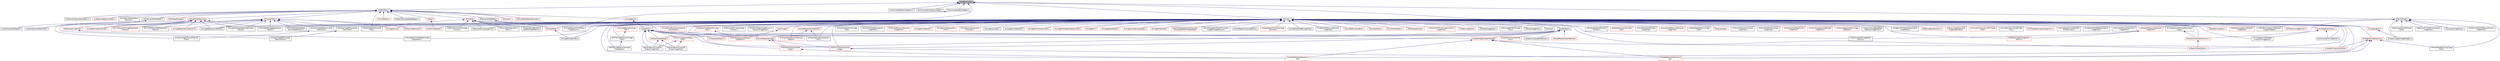 digraph "itkWeakPointer.h"
{
 // LATEX_PDF_SIZE
  edge [fontname="Helvetica",fontsize="10",labelfontname="Helvetica",labelfontsize="10"];
  node [fontname="Helvetica",fontsize="10",shape=record];
  Node1 [label="itkWeakPointer.h",height=0.2,width=0.4,color="black", fillcolor="grey75", style="filled", fontcolor="black",tooltip=" "];
  Node1 -> Node2 [dir="back",color="midnightblue",fontsize="10",style="solid",fontname="Helvetica"];
  Node2 [label="itkCommandIterationUpdate.h",height=0.2,width=0.4,color="black", fillcolor="white", style="filled",URL="$itkCommandIterationUpdate_8h.html",tooltip=" "];
  Node2 -> Node3 [dir="back",color="midnightblue",fontsize="10",style="solid",fontname="Helvetica"];
  Node3 [label="itkImageRegistrationMethod\lImageSource.h",height=0.2,width=0.4,color="black", fillcolor="white", style="filled",URL="$itkImageRegistrationMethodImageSource_8h.html",tooltip=" "];
  Node1 -> Node4 [dir="back",color="midnightblue",fontsize="10",style="solid",fontname="Helvetica"];
  Node4 [label="itkCommandIterationUpdatev4.h",height=0.2,width=0.4,color="black", fillcolor="white", style="filled",URL="$itkCommandIterationUpdatev4_8h.html",tooltip=" "];
  Node1 -> Node5 [dir="back",color="midnightblue",fontsize="10",style="solid",fontname="Helvetica"];
  Node5 [label="itkCommandVnlIterationUpdate.h",height=0.2,width=0.4,color="black", fillcolor="white", style="filled",URL="$itkCommandVnlIterationUpdate_8h.html",tooltip=" "];
  Node1 -> Node6 [dir="back",color="midnightblue",fontsize="10",style="solid",fontname="Helvetica"];
  Node6 [label="itkDataObject.h",height=0.2,width=0.4,color="black", fillcolor="white", style="filled",URL="$itkDataObject_8h.html",tooltip=" "];
  Node6 -> Node7 [dir="back",color="midnightblue",fontsize="10",style="solid",fontname="Helvetica"];
  Node7 [label="itkAutoPointerDataObject\lDecorator.h",height=0.2,width=0.4,color="black", fillcolor="white", style="filled",URL="$itkAutoPointerDataObjectDecorator_8h.html",tooltip=" "];
  Node6 -> Node8 [dir="back",color="midnightblue",fontsize="10",style="solid",fontname="Helvetica"];
  Node8 [label="itkCSVArray2DDataObject.h",height=0.2,width=0.4,color="black", fillcolor="white", style="filled",URL="$itkCSVArray2DDataObject_8h.html",tooltip=" "];
  Node8 -> Node9 [dir="back",color="midnightblue",fontsize="10",style="solid",fontname="Helvetica"];
  Node9 [label="itkCSVArray2DFileReader.h",height=0.2,width=0.4,color="black", fillcolor="white", style="filled",URL="$itkCSVArray2DFileReader_8h.html",tooltip=" "];
  Node6 -> Node10 [dir="back",color="midnightblue",fontsize="10",style="solid",fontname="Helvetica"];
  Node10 [label="itkDataObjectDecorator.h",height=0.2,width=0.4,color="red", fillcolor="white", style="filled",URL="$itkDataObjectDecorator_8h.html",tooltip=" "];
  Node10 -> Node11 [dir="back",color="midnightblue",fontsize="10",style="solid",fontname="Helvetica"];
  Node11 [label="itkImageRegistrationMethod.h",height=0.2,width=0.4,color="black", fillcolor="white", style="filled",URL="$itkImageRegistrationMethod_8h.html",tooltip=" "];
  Node10 -> Node12 [dir="back",color="midnightblue",fontsize="10",style="solid",fontname="Helvetica"];
  Node12 [label="itkImageRegistrationMethodv4.h",height=0.2,width=0.4,color="red", fillcolor="white", style="filled",URL="$itkImageRegistrationMethodv4_8h.html",tooltip=" "];
  Node10 -> Node17 [dir="back",color="midnightblue",fontsize="10",style="solid",fontname="Helvetica"];
  Node17 [label="itkImageToListSampleFilter.h",height=0.2,width=0.4,color="red", fillcolor="white", style="filled",URL="$itkImageToListSampleFilter_8h.html",tooltip=" "];
  Node10 -> Node19 [dir="back",color="midnightblue",fontsize="10",style="solid",fontname="Helvetica"];
  Node19 [label="itkImageToSpatialObjectRegistration\lMethod.h",height=0.2,width=0.4,color="black", fillcolor="white", style="filled",URL="$itkImageToSpatialObjectRegistrationMethod_8h.html",tooltip=" "];
  Node10 -> Node20 [dir="back",color="midnightblue",fontsize="10",style="solid",fontname="Helvetica"];
  Node20 [label="itkInteriorExteriorMeshFilter.h",height=0.2,width=0.4,color="black", fillcolor="white", style="filled",URL="$itkInteriorExteriorMeshFilter_8h.html",tooltip=" "];
  Node10 -> Node21 [dir="back",color="midnightblue",fontsize="10",style="solid",fontname="Helvetica"];
  Node21 [label="itkMultiResolutionImageRegistration\lMethod.h",height=0.2,width=0.4,color="red", fillcolor="white", style="filled",URL="$itkMultiResolutionImageRegistrationMethod_8h.html",tooltip=" "];
  Node10 -> Node23 [dir="back",color="midnightblue",fontsize="10",style="solid",fontname="Helvetica"];
  Node23 [label="itkPointSetToImageRegistration\lMethod.h",height=0.2,width=0.4,color="black", fillcolor="white", style="filled",URL="$itkPointSetToImageRegistrationMethod_8h.html",tooltip=" "];
  Node10 -> Node24 [dir="back",color="midnightblue",fontsize="10",style="solid",fontname="Helvetica"];
  Node24 [label="itkPointSetToPointSetRegistration\lMethod.h",height=0.2,width=0.4,color="black", fillcolor="white", style="filled",URL="$itkPointSetToPointSetRegistrationMethod_8h.html",tooltip=" "];
  Node10 -> Node25 [dir="back",color="midnightblue",fontsize="10",style="solid",fontname="Helvetica"];
  Node25 [label="itkResampleImageFilter.h",height=0.2,width=0.4,color="red", fillcolor="white", style="filled",URL="$itkResampleImageFilter_8h.html",tooltip=" "];
  Node25 -> Node34 [dir="back",color="midnightblue",fontsize="10",style="solid",fontname="Helvetica"];
  Node34 [label="itkMultiResolutionPDEDeformable\lRegistration.h",height=0.2,width=0.4,color="black", fillcolor="white", style="filled",URL="$itkMultiResolutionPDEDeformableRegistration_8h.html",tooltip=" "];
  Node10 -> Node35 [dir="back",color="midnightblue",fontsize="10",style="solid",fontname="Helvetica"];
  Node35 [label="itkScalarImageToRunLength\lFeaturesFilter.h",height=0.2,width=0.4,color="black", fillcolor="white", style="filled",URL="$itkScalarImageToRunLengthFeaturesFilter_8h.html",tooltip=" "];
  Node10 -> Node36 [dir="back",color="midnightblue",fontsize="10",style="solid",fontname="Helvetica"];
  Node36 [label="itkScalarImageToTextureFeatures\lFilter.h",height=0.2,width=0.4,color="black", fillcolor="white", style="filled",URL="$itkScalarImageToTextureFeaturesFilter_8h.html",tooltip=" "];
  Node6 -> Node42 [dir="back",color="midnightblue",fontsize="10",style="solid",fontname="Helvetica"];
  Node42 [label="itkGPUDataManager.h",height=0.2,width=0.4,color="red", fillcolor="white", style="filled",URL="$itkGPUDataManager_8h.html",tooltip=" "];
  Node6 -> Node70 [dir="back",color="midnightblue",fontsize="10",style="solid",fontname="Helvetica"];
  Node70 [label="itkImageBase.h",height=0.2,width=0.4,color="red", fillcolor="white", style="filled",URL="$itkImageBase_8h.html",tooltip=" "];
  Node70 -> Node201 [dir="back",color="midnightblue",fontsize="10",style="solid",fontname="Helvetica"];
  Node201 [label="itkLabelMap.h",height=0.2,width=0.4,color="black", fillcolor="white", style="filled",URL="$itkLabelMap_8h.html",tooltip=" "];
  Node201 -> Node202 [dir="back",color="midnightblue",fontsize="10",style="solid",fontname="Helvetica"];
  Node202 [label="itkAttributeLabelObject.h",height=0.2,width=0.4,color="red", fillcolor="white", style="filled",URL="$itkAttributeLabelObject_8h.html",tooltip=" "];
  Node202 -> Node205 [dir="back",color="midnightblue",fontsize="10",style="solid",fontname="Helvetica"];
  Node205 [label="itkBinaryReconstructionBy\lDilationImageFilter.h",height=0.2,width=0.4,color="black", fillcolor="white", style="filled",URL="$itkBinaryReconstructionByDilationImageFilter_8h.html",tooltip=" "];
  Node202 -> Node206 [dir="back",color="midnightblue",fontsize="10",style="solid",fontname="Helvetica"];
  Node206 [label="itkBinaryReconstructionBy\lErosionImageFilter.h",height=0.2,width=0.4,color="black", fillcolor="white", style="filled",URL="$itkBinaryReconstructionByErosionImageFilter_8h.html",tooltip=" "];
  Node201 -> Node217 [dir="back",color="midnightblue",fontsize="10",style="solid",fontname="Helvetica"];
  Node217 [label="itkBinaryImageToLabelMap\lFilter.h",height=0.2,width=0.4,color="red", fillcolor="white", style="filled",URL="$itkBinaryImageToLabelMapFilter_8h.html",tooltip=" "];
  Node217 -> Node205 [dir="back",color="midnightblue",fontsize="10",style="solid",fontname="Helvetica"];
  Node217 -> Node206 [dir="back",color="midnightblue",fontsize="10",style="solid",fontname="Helvetica"];
  Node201 -> Node205 [dir="back",color="midnightblue",fontsize="10",style="solid",fontname="Helvetica"];
  Node201 -> Node206 [dir="back",color="midnightblue",fontsize="10",style="solid",fontname="Helvetica"];
  Node201 -> Node224 [dir="back",color="midnightblue",fontsize="10",style="solid",fontname="Helvetica"];
  Node224 [label="itkLabelImageToLabelMapFilter.h",height=0.2,width=0.4,color="red", fillcolor="white", style="filled",URL="$itkLabelImageToLabelMapFilter_8h.html",tooltip=" "];
  Node224 -> Node233 [dir="back",color="midnightblue",fontsize="10",style="solid",fontname="Helvetica"];
  Node233 [label="itkUpdateMalcolmSparseLevel\lSet.h",height=0.2,width=0.4,color="red", fillcolor="white", style="filled",URL="$itkUpdateMalcolmSparseLevelSet_8h.html",tooltip=" "];
  Node224 -> Node235 [dir="back",color="midnightblue",fontsize="10",style="solid",fontname="Helvetica"];
  Node235 [label="itkUpdateShiSparseLevelSet.h",height=0.2,width=0.4,color="red", fillcolor="white", style="filled",URL="$itkUpdateShiSparseLevelSet_8h.html",tooltip=" "];
  Node224 -> Node236 [dir="back",color="midnightblue",fontsize="10",style="solid",fontname="Helvetica"];
  Node236 [label="itkUpdateWhitakerSparseLevel\lSet.h",height=0.2,width=0.4,color="red", fillcolor="white", style="filled",URL="$itkUpdateWhitakerSparseLevelSet_8h.html",tooltip=" "];
  Node201 -> Node237 [dir="back",color="midnightblue",fontsize="10",style="solid",fontname="Helvetica"];
  Node237 [label="itkLevelSetSparseImage.h",height=0.2,width=0.4,color="red", fillcolor="white", style="filled",URL="$itkLevelSetSparseImage_8h.html",tooltip=" "];
  Node237 -> Node238 [dir="back",color="midnightblue",fontsize="10",style="solid",fontname="Helvetica"];
  Node238 [label="itkMalcolmSparseLevelSet\lImage.h",height=0.2,width=0.4,color="red", fillcolor="white", style="filled",URL="$itkMalcolmSparseLevelSetImage_8h.html",tooltip=" "];
  Node238 -> Node233 [dir="back",color="midnightblue",fontsize="10",style="solid",fontname="Helvetica"];
  Node237 -> Node241 [dir="back",color="midnightblue",fontsize="10",style="solid",fontname="Helvetica"];
  Node241 [label="itkWhitakerSparseLevelSet\lImage.h",height=0.2,width=0.4,color="red", fillcolor="white", style="filled",URL="$itkWhitakerSparseLevelSetImage_8h.html",tooltip=" "];
  Node241 -> Node236 [dir="back",color="midnightblue",fontsize="10",style="solid",fontname="Helvetica"];
  Node201 -> Node238 [dir="back",color="midnightblue",fontsize="10",style="solid",fontname="Helvetica"];
  Node201 -> Node243 [dir="back",color="midnightblue",fontsize="10",style="solid",fontname="Helvetica"];
  Node243 [label="itkShapeLabelObject.h",height=0.2,width=0.4,color="red", fillcolor="white", style="filled",URL="$itkShapeLabelObject_8h.html",tooltip=" "];
  Node201 -> Node241 [dir="back",color="midnightblue",fontsize="10",style="solid",fontname="Helvetica"];
  Node6 -> Node913 [dir="back",color="midnightblue",fontsize="10",style="solid",fontname="Helvetica"];
  Node913 [label="itkLevelSetBase.h",height=0.2,width=0.4,color="red", fillcolor="white", style="filled",URL="$itkLevelSetBase_8h.html",tooltip=" "];
  Node6 -> Node915 [dir="back",color="midnightblue",fontsize="10",style="solid",fontname="Helvetica"];
  Node915 [label="itkMatrixResizeableDataObject.h",height=0.2,width=0.4,color="black", fillcolor="white", style="filled",URL="$itkMatrixResizeableDataObject_8h.html",tooltip=" "];
  Node6 -> Node916 [dir="back",color="midnightblue",fontsize="10",style="solid",fontname="Helvetica"];
  Node916 [label="itkPath.h",height=0.2,width=0.4,color="red", fillcolor="white", style="filled",URL="$itkPath_8h.html",tooltip=" "];
  Node916 -> Node884 [dir="back",color="midnightblue",fontsize="10",style="solid",fontname="Helvetica"];
  Node884 [label="itkPathConstIterator.h",height=0.2,width=0.4,color="red", fillcolor="white", style="filled",URL="$itkPathConstIterator_8h.html",tooltip=" "];
  Node6 -> Node925 [dir="back",color="midnightblue",fontsize="10",style="solid",fontname="Helvetica"];
  Node925 [label="itkPointSet.h",height=0.2,width=0.4,color="red", fillcolor="white", style="filled",URL="$itkPointSet_8h.html",tooltip=" "];
  Node925 -> Node75 [dir="back",color="midnightblue",fontsize="10",style="solid",fontname="Helvetica"];
  Node75 [label="itkBSplineControlPointImage\lFunction.h",height=0.2,width=0.4,color="black", fillcolor="white", style="filled",URL="$itkBSplineControlPointImageFunction_8h.html",tooltip=" "];
  Node925 -> Node263 [dir="back",color="midnightblue",fontsize="10",style="solid",fontname="Helvetica"];
  Node263 [label="itkBlockMatchingImageFilter.h",height=0.2,width=0.4,color="black", fillcolor="white", style="filled",URL="$itkBlockMatchingImageFilter_8h.html",tooltip=" "];
  Node925 -> Node381 [dir="back",color="midnightblue",fontsize="10",style="solid",fontname="Helvetica"];
  Node381 [label="itkEuclideanDistancePoint\lMetric.h",height=0.2,width=0.4,color="black", fillcolor="white", style="filled",URL="$itkEuclideanDistancePointMetric_8h.html",tooltip=" "];
  Node925 -> Node184 [dir="back",color="midnightblue",fontsize="10",style="solid",fontname="Helvetica"];
  Node184 [label="itkExpectationBasedPoint\lSetToPointSetMetricv4.h",height=0.2,width=0.4,color="black", fillcolor="white", style="filled",URL="$itkExpectationBasedPointSetToPointSetMetricv4_8h.html",tooltip=" "];
  Node925 -> Node327 [dir="back",color="midnightblue",fontsize="10",style="solid",fontname="Helvetica"];
  Node327 [label="itkMaskFeaturePointSelection\lFilter.h",height=0.2,width=0.4,color="black", fillcolor="white", style="filled",URL="$itkMaskFeaturePointSelectionFilter_8h.html",tooltip=" "];
  Node925 -> Node179 [dir="back",color="midnightblue",fontsize="10",style="solid",fontname="Helvetica"];
  Node179 [label="itkObjectToObjectMetric.h",height=0.2,width=0.4,color="red", fillcolor="white", style="filled",URL="$itkObjectToObjectMetric_8h.html",tooltip=" "];
  Node925 -> Node963 [dir="back",color="midnightblue",fontsize="10",style="solid",fontname="Helvetica"];
  Node963 [label="itkSpatialObjectToPointSet\lFilter.h",height=0.2,width=0.4,color="black", fillcolor="white", style="filled",URL="$itkSpatialObjectToPointSetFilter_8h.html",tooltip=" "];
  Node6 -> Node964 [dir="back",color="midnightblue",fontsize="10",style="solid",fontname="Helvetica"];
  Node964 [label="itkProcessObject.h",height=0.2,width=0.4,color="red", fillcolor="white", style="filled",URL="$itkProcessObject_8h.html",tooltip=" "];
  Node964 -> Node11 [dir="back",color="midnightblue",fontsize="10",style="solid",fontname="Helvetica"];
  Node964 -> Node12 [dir="back",color="midnightblue",fontsize="10",style="solid",fontname="Helvetica"];
  Node964 -> Node655 [dir="back",color="midnightblue",fontsize="10",style="solid",fontname="Helvetica"];
  Node655 [label="itkImageSource.h",height=0.2,width=0.4,color="red", fillcolor="white", style="filled",URL="$itkImageSource_8h.html",tooltip=" "];
  Node964 -> Node17 [dir="back",color="midnightblue",fontsize="10",style="solid",fontname="Helvetica"];
  Node964 -> Node19 [dir="back",color="midnightblue",fontsize="10",style="solid",fontname="Helvetica"];
  Node964 -> Node21 [dir="back",color="midnightblue",fontsize="10",style="solid",fontname="Helvetica"];
  Node964 -> Node23 [dir="back",color="midnightblue",fontsize="10",style="solid",fontname="Helvetica"];
  Node964 -> Node24 [dir="back",color="midnightblue",fontsize="10",style="solid",fontname="Helvetica"];
  Node964 -> Node158 [dir="back",color="midnightblue",fontsize="10",style="solid",fontname="Helvetica"];
  Node158 [label="itkPointSetToSpatialObject\lDemonsRegistration.h",height=0.2,width=0.4,color="black", fillcolor="white", style="filled",URL="$itkPointSetToSpatialObjectDemonsRegistration_8h.html",tooltip=" "];
  Node964 -> Node886 [dir="back",color="midnightblue",fontsize="10",style="solid",fontname="Helvetica"];
  Node886 [label="itkScalarImageToCooccurrence\lMatrixFilter.h",height=0.2,width=0.4,color="black", fillcolor="white", style="filled",URL="$itkScalarImageToCooccurrenceMatrixFilter_8h.html",tooltip=" "];
  Node886 -> Node36 [dir="back",color="midnightblue",fontsize="10",style="solid",fontname="Helvetica"];
  Node964 -> Node887 [dir="back",color="midnightblue",fontsize="10",style="solid",fontname="Helvetica"];
  Node887 [label="itkScalarImageToRunLength\lMatrixFilter.h",height=0.2,width=0.4,color="black", fillcolor="white", style="filled",URL="$itkScalarImageToRunLengthMatrixFilter_8h.html",tooltip=" "];
  Node887 -> Node35 [dir="back",color="midnightblue",fontsize="10",style="solid",fontname="Helvetica"];
  Node964 -> Node897 [dir="back",color="midnightblue",fontsize="10",style="solid",fontname="Helvetica"];
  Node897 [label="itkWatershedBoundary.h",height=0.2,width=0.4,color="red", fillcolor="white", style="filled",URL="$itkWatershedBoundary_8h.html",tooltip=" "];
  Node6 -> Node1111 [dir="back",color="midnightblue",fontsize="10",style="solid",fontname="Helvetica"];
  Node1111 [label="itkSample.h",height=0.2,width=0.4,color="red", fillcolor="white", style="filled",URL="$itkSample_8h.html",tooltip=" "];
  Node6 -> Node1129 [dir="back",color="midnightblue",fontsize="10",style="solid",fontname="Helvetica"];
  Node1129 [label="itkSimpleDataObjectDecorator.h",height=0.2,width=0.4,color="red", fillcolor="white", style="filled",URL="$itkSimpleDataObjectDecorator_8h.html",tooltip=" "];
  Node6 -> Node963 [dir="back",color="midnightblue",fontsize="10",style="solid",fontname="Helvetica"];
  Node6 -> Node1132 [dir="back",color="midnightblue",fontsize="10",style="solid",fontname="Helvetica"];
  Node1132 [label="itkTemporalDataObject.h",height=0.2,width=0.4,color="black", fillcolor="white", style="filled",URL="$itkTemporalDataObject_8h.html",tooltip=" "];
  Node1132 -> Node889 [dir="back",color="midnightblue",fontsize="10",style="solid",fontname="Helvetica"];
  Node889 [label="itkVideoStream.h",height=0.2,width=0.4,color="red", fillcolor="white", style="filled",URL="$itkVideoStream_8h.html",tooltip=" "];
  Node889 -> Node869 [dir="back",color="midnightblue",fontsize="10",style="solid",fontname="Helvetica"];
  Node869 [label="itkImageToVideoFilter.h",height=0.2,width=0.4,color="black", fillcolor="white", style="filled",URL="$itkImageToVideoFilter_8h.html",tooltip=" "];
  Node6 -> Node1133 [dir="back",color="midnightblue",fontsize="10",style="solid",fontname="Helvetica"];
  Node1133 [label="itkUnaryCorrespondenceMatrix.h",height=0.2,width=0.4,color="black", fillcolor="white", style="filled",URL="$itkUnaryCorrespondenceMatrix_8h.html",tooltip=" "];
  Node6 -> Node1011 [dir="back",color="midnightblue",fontsize="10",style="solid",fontname="Helvetica"];
  Node1011 [label="itkWatershedSegmentTable.h",height=0.2,width=0.4,color="red", fillcolor="white", style="filled",URL="$itkWatershedSegmentTable_8h.html",tooltip=" "];
  Node1 -> Node256 [dir="back",color="midnightblue",fontsize="10",style="solid",fontname="Helvetica"];
  Node256 [label="itkImage.h",height=0.2,width=0.4,color="black", fillcolor="white", style="filled",URL="$itkImage_8h.html",tooltip=" "];
  Node256 -> Node257 [dir="back",color="midnightblue",fontsize="10",style="solid",fontname="Helvetica"];
  Node257 [label="itkAdaptiveHistogramEqualization\lImageFilter.h",height=0.2,width=0.4,color="black", fillcolor="white", style="filled",URL="$itkAdaptiveHistogramEqualizationImageFilter_8h.html",tooltip=" "];
  Node256 -> Node258 [dir="back",color="midnightblue",fontsize="10",style="solid",fontname="Helvetica"];
  Node258 [label="itkBSplineBaseTransform.h",height=0.2,width=0.4,color="red", fillcolor="white", style="filled",URL="$itkBSplineBaseTransform_8h.html",tooltip=" "];
  Node256 -> Node75 [dir="back",color="midnightblue",fontsize="10",style="solid",fontname="Helvetica"];
  Node256 -> Node262 [dir="back",color="midnightblue",fontsize="10",style="solid",fontname="Helvetica"];
  Node262 [label="itkBinaryImageToLevelSet\lImageAdaptorBase.h",height=0.2,width=0.4,color="red", fillcolor="white", style="filled",URL="$itkBinaryImageToLevelSetImageAdaptorBase_8h.html",tooltip=" "];
  Node256 -> Node263 [dir="back",color="midnightblue",fontsize="10",style="solid",fontname="Helvetica"];
  Node256 -> Node264 [dir="back",color="midnightblue",fontsize="10",style="solid",fontname="Helvetica"];
  Node264 [label="itkComplexToComplex1DFFTImage\lFilter.h",height=0.2,width=0.4,color="red", fillcolor="white", style="filled",URL="$itkComplexToComplex1DFFTImageFilter_8h.html",tooltip=" "];
  Node256 -> Node267 [dir="back",color="midnightblue",fontsize="10",style="solid",fontname="Helvetica"];
  Node267 [label="itkConfidenceConnectedImage\lFilter.h",height=0.2,width=0.4,color="black", fillcolor="white", style="filled",URL="$itkConfidenceConnectedImageFilter_8h.html",tooltip=" "];
  Node256 -> Node268 [dir="back",color="midnightblue",fontsize="10",style="solid",fontname="Helvetica"];
  Node268 [label="itkConnectedComponentAlgorithm.h",height=0.2,width=0.4,color="red", fillcolor="white", style="filled",URL="$itkConnectedComponentAlgorithm_8h.html",tooltip=" "];
  Node256 -> Node272 [dir="back",color="midnightblue",fontsize="10",style="solid",fontname="Helvetica"];
  Node272 [label="itkConstNeighborhoodIterator.h",height=0.2,width=0.4,color="red", fillcolor="white", style="filled",URL="$itkConstNeighborhoodIterator_8h.html",tooltip=" "];
  Node272 -> Node318 [dir="back",color="midnightblue",fontsize="10",style="solid",fontname="Helvetica"];
  Node318 [label="itkImageToNeighborhoodSample\lAdaptor.h",height=0.2,width=0.4,color="red", fillcolor="white", style="filled",URL="$itkImageToNeighborhoodSampleAdaptor_8h.html",tooltip=" "];
  Node272 -> Node327 [dir="back",color="midnightblue",fontsize="10",style="solid",fontname="Helvetica"];
  Node256 -> Node375 [dir="back",color="midnightblue",fontsize="10",style="solid",fontname="Helvetica"];
  Node375 [label="itkConstNeighborhoodIterator\lWithOnlyIndex.h",height=0.2,width=0.4,color="black", fillcolor="white", style="filled",URL="$itkConstNeighborhoodIteratorWithOnlyIndex_8h.html",tooltip=" "];
  Node256 -> Node376 [dir="back",color="midnightblue",fontsize="10",style="solid",fontname="Helvetica"];
  Node376 [label="itkContourDirectedMeanDistance\lImageFilter.h",height=0.2,width=0.4,color="black", fillcolor="white", style="filled",URL="$itkContourDirectedMeanDistanceImageFilter_8h.html",tooltip=" "];
  Node256 -> Node80 [dir="back",color="midnightblue",fontsize="10",style="solid",fontname="Helvetica"];
  Node80 [label="itkDefaultImageToImageMetric\lTraitsv4.h",height=0.2,width=0.4,color="red", fillcolor="white", style="filled",URL="$itkDefaultImageToImageMetricTraitsv4_8h.html",tooltip=" "];
  Node256 -> Node377 [dir="back",color="midnightblue",fontsize="10",style="solid",fontname="Helvetica"];
  Node377 [label="itkDiscreteGaussianDerivative\lImageFilter.h",height=0.2,width=0.4,color="black", fillcolor="white", style="filled",URL="$itkDiscreteGaussianDerivativeImageFilter_8h.html",tooltip=" "];
  Node256 -> Node378 [dir="back",color="midnightblue",fontsize="10",style="solid",fontname="Helvetica"];
  Node378 [label="itkDiscreteGaussianImage\lFilter.h",height=0.2,width=0.4,color="red", fillcolor="white", style="filled",URL="$itkDiscreteGaussianImageFilter_8h.html",tooltip=" "];
  Node378 -> Node379 [dir="back",color="midnightblue",fontsize="10",style="solid",fontname="Helvetica"];
  Node379 [label="itkFFTDiscreteGaussianImage\lFilter.h",height=0.2,width=0.4,color="black", fillcolor="white", style="filled",URL="$itkFFTDiscreteGaussianImageFilter_8h.html",tooltip=" "];
  Node379 -> Node380 [dir="back",color="midnightblue",fontsize="10",style="solid",fontname="Helvetica"];
  Node380 [label="itkFFTDiscreteGaussianImage\lFilterFactory.h",height=0.2,width=0.4,color="black", fillcolor="white", style="filled",URL="$itkFFTDiscreteGaussianImageFilterFactory_8h.html",tooltip=" "];
  Node256 -> Node173 [dir="back",color="midnightblue",fontsize="10",style="solid",fontname="Helvetica"];
  Node173 [label="itkDisplacementFieldTransform.h",height=0.2,width=0.4,color="red", fillcolor="white", style="filled",URL="$itkDisplacementFieldTransform_8h.html",tooltip=" "];
  Node173 -> Node179 [dir="back",color="midnightblue",fontsize="10",style="solid",fontname="Helvetica"];
  Node256 -> Node381 [dir="back",color="midnightblue",fontsize="10",style="solid",fontname="Helvetica"];
  Node256 -> Node184 [dir="back",color="midnightblue",fontsize="10",style="solid",fontname="Helvetica"];
  Node256 -> Node379 [dir="back",color="midnightblue",fontsize="10",style="solid",fontname="Helvetica"];
  Node256 -> Node380 [dir="back",color="midnightblue",fontsize="10",style="solid",fontname="Helvetica"];
  Node256 -> Node382 [dir="back",color="midnightblue",fontsize="10",style="solid",fontname="Helvetica"];
  Node382 [label="itkFFTImageFilterFactory.h",height=0.2,width=0.4,color="red", fillcolor="white", style="filled",URL="$itkFFTImageFilterFactory_8h.html",tooltip=" "];
  Node382 -> Node393 [dir="back",color="midnightblue",fontsize="10",style="solid",fontname="Helvetica"];
  Node393 [label="itkVnlHalfHermitianToReal\lInverseFFTImageFilter.h",height=0.2,width=0.4,color="black", fillcolor="white", style="filled",URL="$itkVnlHalfHermitianToRealInverseFFTImageFilter_8h.html",tooltip=" "];
  Node382 -> Node395 [dir="back",color="midnightblue",fontsize="10",style="solid",fontname="Helvetica"];
  Node395 [label="itkVnlInverseFFTImageFilter.h",height=0.2,width=0.4,color="black", fillcolor="white", style="filled",URL="$itkVnlInverseFFTImageFilter_8h.html",tooltip=" "];
  Node256 -> Node397 [dir="back",color="midnightblue",fontsize="10",style="solid",fontname="Helvetica"];
  Node397 [label="itkFastMarchingTraits.h",height=0.2,width=0.4,color="red", fillcolor="white", style="filled",URL="$itkFastMarchingTraits_8h.html",tooltip=" "];
  Node256 -> Node405 [dir="back",color="midnightblue",fontsize="10",style="solid",fontname="Helvetica"];
  Node405 [label="itkFastMarchingUpwindGradient\lImageFilter.h",height=0.2,width=0.4,color="red", fillcolor="white", style="filled",URL="$itkFastMarchingUpwindGradientImageFilter_8h.html",tooltip=" "];
  Node256 -> Node353 [dir="back",color="midnightblue",fontsize="10",style="solid",fontname="Helvetica"];
  Node353 [label="itkFastMarchingUpwindGradient\lImageFilterBase.h",height=0.2,width=0.4,color="black", fillcolor="white", style="filled",URL="$itkFastMarchingUpwindGradientImageFilterBase_8h.html",tooltip=" "];
  Node256 -> Node407 [dir="back",color="midnightblue",fontsize="10",style="solid",fontname="Helvetica"];
  Node407 [label="itkFlatStructuringElement.h",height=0.2,width=0.4,color="red", fillcolor="white", style="filled",URL="$itkFlatStructuringElement_8h.html",tooltip=" "];
  Node256 -> Node410 [dir="back",color="midnightblue",fontsize="10",style="solid",fontname="Helvetica"];
  Node410 [label="itkFloodFilledFunctionConditional\lConstIterator.h",height=0.2,width=0.4,color="red", fillcolor="white", style="filled",URL="$itkFloodFilledFunctionConditionalConstIterator_8h.html",tooltip=" "];
  Node256 -> Node57 [dir="back",color="midnightblue",fontsize="10",style="solid",fontname="Helvetica"];
  Node57 [label="itkGPUImage.h",height=0.2,width=0.4,color="red", fillcolor="white", style="filled",URL="$itkGPUImage_8h.html",tooltip=" "];
  Node57 -> Node68 [dir="back",color="midnightblue",fontsize="10",style="solid",fontname="Helvetica"];
  Node68 [label="itkGPUNeighborhoodOperator\lImageFilter.h",height=0.2,width=0.4,color="red", fillcolor="white", style="filled",URL="$itkGPUNeighborhoodOperatorImageFilter_8h.html",tooltip=" "];
  Node256 -> Node68 [dir="back",color="midnightblue",fontsize="10",style="solid",fontname="Helvetica"];
  Node256 -> Node111 [dir="back",color="midnightblue",fontsize="10",style="solid",fontname="Helvetica"];
  Node111 [label="itkGaussianDerivativeImage\lFunction.h",height=0.2,width=0.4,color="black", fillcolor="white", style="filled",URL="$itkGaussianDerivativeImageFunction_8h.html",tooltip=" "];
  Node256 -> Node415 [dir="back",color="midnightblue",fontsize="10",style="solid",fontname="Helvetica"];
  Node415 [label="itkGradientMagnitudeRecursive\lGaussianImageFilter.h",height=0.2,width=0.4,color="black", fillcolor="white", style="filled",URL="$itkGradientMagnitudeRecursiveGaussianImageFilter_8h.html",tooltip=" "];
  Node256 -> Node416 [dir="back",color="midnightblue",fontsize="10",style="solid",fontname="Helvetica"];
  Node416 [label="itkGradientRecursiveGaussian\lImageFilter.h",height=0.2,width=0.4,color="red", fillcolor="white", style="filled",URL="$itkGradientRecursiveGaussianImageFilter_8h.html",tooltip=" "];
  Node416 -> Node80 [dir="back",color="midnightblue",fontsize="10",style="solid",fontname="Helvetica"];
  Node416 -> Node106 [dir="back",color="midnightblue",fontsize="10",style="solid",fontname="Helvetica"];
  Node106 [label="itkVectorImageToImageMetric\lTraitsv4.h",height=0.2,width=0.4,color="black", fillcolor="white", style="filled",URL="$itkVectorImageToImageMetricTraitsv4_8h.html",tooltip=" "];
  Node256 -> Node418 [dir="back",color="midnightblue",fontsize="10",style="solid",fontname="Helvetica"];
  Node418 [label="itkGradientVectorFlowImage\lFilter.h",height=0.2,width=0.4,color="black", fillcolor="white", style="filled",URL="$itkGradientVectorFlowImageFilter_8h.html",tooltip=" "];
  Node256 -> Node419 [dir="back",color="midnightblue",fontsize="10",style="solid",fontname="Helvetica"];
  Node419 [label="itkHardConnectedComponent\lImageFilter.h",height=0.2,width=0.4,color="black", fillcolor="white", style="filled",URL="$itkHardConnectedComponentImageFilter_8h.html",tooltip=" "];
  Node256 -> Node420 [dir="back",color="midnightblue",fontsize="10",style="solid",fontname="Helvetica"];
  Node420 [label="itkHessianRecursiveGaussian\lImageFilter.h",height=0.2,width=0.4,color="red", fillcolor="white", style="filled",URL="$itkHessianRecursiveGaussianImageFilter_8h.html",tooltip=" "];
  Node256 -> Node422 [dir="back",color="midnightblue",fontsize="10",style="solid",fontname="Helvetica"];
  Node422 [label="itkImageAdaptor.h",height=0.2,width=0.4,color="red", fillcolor="white", style="filled",URL="$itkImageAdaptor_8h.html",tooltip=" "];
  Node422 -> Node447 [dir="back",color="midnightblue",fontsize="10",style="solid",fontname="Helvetica"];
  Node447 [label="itkVectorImageToImageAdaptor.h",height=0.2,width=0.4,color="black", fillcolor="white", style="filled",URL="$itkVectorImageToImageAdaptor_8h.html",tooltip=" "];
  Node256 -> Node449 [dir="back",color="midnightblue",fontsize="10",style="solid",fontname="Helvetica"];
  Node449 [label="itkImageConstIterator.h",height=0.2,width=0.4,color="red", fillcolor="white", style="filled",URL="$itkImageConstIterator_8h.html",tooltip=" "];
  Node256 -> Node490 [dir="back",color="midnightblue",fontsize="10",style="solid",fontname="Helvetica"];
  Node490 [label="itkImageConstIteratorWith\lIndex.h",height=0.2,width=0.4,color="red", fillcolor="white", style="filled",URL="$itkImageConstIteratorWithIndex_8h.html",tooltip=" "];
  Node256 -> Node626 [dir="back",color="midnightblue",fontsize="10",style="solid",fontname="Helvetica"];
  Node626 [label="itkImageConstIteratorWith\lOnlyIndex.h",height=0.2,width=0.4,color="red", fillcolor="white", style="filled",URL="$itkImageConstIteratorWithOnlyIndex_8h.html",tooltip=" "];
  Node256 -> Node629 [dir="back",color="midnightblue",fontsize="10",style="solid",fontname="Helvetica"];
  Node629 [label="itkImageDuplicator.h",height=0.2,width=0.4,color="black", fillcolor="white", style="filled",URL="$itkImageDuplicator_8h.html",tooltip=" "];
  Node256 -> Node630 [dir="back",color="midnightblue",fontsize="10",style="solid",fontname="Helvetica"];
  Node630 [label="itkImageKernelOperator.h",height=0.2,width=0.4,color="black", fillcolor="white", style="filled",URL="$itkImageKernelOperator_8h.html",tooltip=" "];
  Node256 -> Node631 [dir="back",color="midnightblue",fontsize="10",style="solid",fontname="Helvetica"];
  Node631 [label="itkImageMomentsCalculator.h",height=0.2,width=0.4,color="red", fillcolor="white", style="filled",URL="$itkImageMomentsCalculator_8h.html",tooltip=" "];
  Node256 -> Node469 [dir="back",color="midnightblue",fontsize="10",style="solid",fontname="Helvetica"];
  Node469 [label="itkImagePCAShapeModelEstimator.h",height=0.2,width=0.4,color="red", fillcolor="white", style="filled",URL="$itkImagePCAShapeModelEstimator_8h.html",tooltip=" "];
  Node256 -> Node11 [dir="back",color="midnightblue",fontsize="10",style="solid",fontname="Helvetica"];
  Node256 -> Node3 [dir="back",color="midnightblue",fontsize="10",style="solid",fontname="Helvetica"];
  Node256 -> Node634 [dir="back",color="midnightblue",fontsize="10",style="solid",fontname="Helvetica"];
  Node634 [label="itkImageSink.h",height=0.2,width=0.4,color="red", fillcolor="white", style="filled",URL="$itkImageSink_8h.html",tooltip=" "];
  Node256 -> Node655 [dir="back",color="midnightblue",fontsize="10",style="solid",fontname="Helvetica"];
  Node256 -> Node149 [dir="back",color="midnightblue",fontsize="10",style="solid",fontname="Helvetica"];
  Node149 [label="itkImageSpatialObject.h",height=0.2,width=0.4,color="red", fillcolor="white", style="filled",URL="$itkImageSpatialObject_8h.html",tooltip=" "];
  Node256 -> Node474 [dir="back",color="midnightblue",fontsize="10",style="solid",fontname="Helvetica"];
  Node474 [label="itkImageToListSampleAdaptor.h",height=0.2,width=0.4,color="red", fillcolor="white", style="filled",URL="$itkImageToListSampleAdaptor_8h.html",tooltip=" "];
  Node256 -> Node318 [dir="back",color="midnightblue",fontsize="10",style="solid",fontname="Helvetica"];
  Node256 -> Node868 [dir="back",color="midnightblue",fontsize="10",style="solid",fontname="Helvetica"];
  Node868 [label="itkImageToPathFilter.h",height=0.2,width=0.4,color="red", fillcolor="white", style="filled",URL="$itkImageToPathFilter_8h.html",tooltip=" "];
  Node256 -> Node19 [dir="back",color="midnightblue",fontsize="10",style="solid",fontname="Helvetica"];
  Node256 -> Node869 [dir="back",color="midnightblue",fontsize="10",style="solid",fontname="Helvetica"];
  Node256 -> Node870 [dir="back",color="midnightblue",fontsize="10",style="solid",fontname="Helvetica"];
  Node870 [label="itkImageVectorOptimizerParameters\lHelper.h",height=0.2,width=0.4,color="black", fillcolor="white", style="filled",URL="$itkImageVectorOptimizerParametersHelper_8h.html",tooltip=" "];
  Node870 -> Node173 [dir="back",color="midnightblue",fontsize="10",style="solid",fontname="Helvetica"];
  Node256 -> Node871 [dir="back",color="midnightblue",fontsize="10",style="solid",fontname="Helvetica"];
  Node871 [label="itkJointHistogramMutualInformation\lComputeJointPDFThreaderBase.h",height=0.2,width=0.4,color="red", fillcolor="white", style="filled",URL="$itkJointHistogramMutualInformationComputeJointPDFThreaderBase_8h.html",tooltip=" "];
  Node256 -> Node31 [dir="back",color="midnightblue",fontsize="10",style="solid",fontname="Helvetica"];
  Node31 [label="itkJointHistogramMutualInformation\lImageToImageMetricv4.h",height=0.2,width=0.4,color="black", fillcolor="white", style="filled",URL="$itkJointHistogramMutualInformationImageToImageMetricv4_8h.html",tooltip=" "];
  Node256 -> Node479 [dir="back",color="midnightblue",fontsize="10",style="solid",fontname="Helvetica"];
  Node479 [label="itkKLMRegionGrowImageFilter.h",height=0.2,width=0.4,color="black", fillcolor="white", style="filled",URL="$itkKLMRegionGrowImageFilter_8h.html",tooltip=" "];
  Node256 -> Node873 [dir="back",color="midnightblue",fontsize="10",style="solid",fontname="Helvetica"];
  Node873 [label="itkKappaSigmaThresholdImage\lCalculator.h",height=0.2,width=0.4,color="red", fillcolor="white", style="filled",URL="$itkKappaSigmaThresholdImageCalculator_8h.html",tooltip=" "];
  Node256 -> Node794 [dir="back",color="midnightblue",fontsize="10",style="solid",fontname="Helvetica"];
  Node794 [label="itkLabelMapToRGBImageFilter.h",height=0.2,width=0.4,color="black", fillcolor="white", style="filled",URL="$itkLabelMapToRGBImageFilter_8h.html",tooltip=" "];
  Node256 -> Node760 [dir="back",color="midnightblue",fontsize="10",style="solid",fontname="Helvetica"];
  Node760 [label="itkLaplacianRecursiveGaussian\lImageFilter.h",height=0.2,width=0.4,color="black", fillcolor="white", style="filled",URL="$itkLaplacianRecursiveGaussianImageFilter_8h.html",tooltip=" "];
  Node256 -> Node254 [dir="back",color="midnightblue",fontsize="10",style="solid",fontname="Helvetica"];
  Node254 [label="itkLevelSetEvolutionBase.h",height=0.2,width=0.4,color="red", fillcolor="white", style="filled",URL="$itkLevelSetEvolutionBase_8h.html",tooltip=" "];
  Node256 -> Node874 [dir="back",color="midnightblue",fontsize="10",style="solid",fontname="Helvetica"];
  Node874 [label="itkLevelSetNode.h",height=0.2,width=0.4,color="red", fillcolor="white", style="filled",URL="$itkLevelSetNode_8h.html",tooltip=" "];
  Node256 -> Node880 [dir="back",color="midnightblue",fontsize="10",style="solid",fontname="Helvetica"];
  Node880 [label="itkLineConstIterator.h",height=0.2,width=0.4,color="red", fillcolor="white", style="filled",URL="$itkLineConstIterator_8h.html",tooltip=" "];
  Node256 -> Node882 [dir="back",color="midnightblue",fontsize="10",style="solid",fontname="Helvetica"];
  Node882 [label="itkMRASlabIdentifier.h",height=0.2,width=0.4,color="red", fillcolor="white", style="filled",URL="$itkMRASlabIdentifier_8h.html",tooltip=" "];
  Node256 -> Node238 [dir="back",color="midnightblue",fontsize="10",style="solid",fontname="Helvetica"];
  Node256 -> Node327 [dir="back",color="midnightblue",fontsize="10",style="solid",fontname="Helvetica"];
  Node256 -> Node798 [dir="back",color="midnightblue",fontsize="10",style="solid",fontname="Helvetica"];
  Node798 [label="itkMaskedFFTNormalizedCorrelation\lImageFilter.h",height=0.2,width=0.4,color="red", fillcolor="white", style="filled",URL="$itkMaskedFFTNormalizedCorrelationImageFilter_8h.html",tooltip=" "];
  Node256 -> Node557 [dir="back",color="midnightblue",fontsize="10",style="solid",fontname="Helvetica"];
  Node557 [label="itkMeanImageFilter.h",height=0.2,width=0.4,color="red", fillcolor="white", style="filled",URL="$itkMeanImageFilter_8h.html",tooltip=" "];
  Node256 -> Node558 [dir="back",color="midnightblue",fontsize="10",style="solid",fontname="Helvetica"];
  Node558 [label="itkMedianImageFilter.h",height=0.2,width=0.4,color="black", fillcolor="white", style="filled",URL="$itkMedianImageFilter_8h.html",tooltip=" "];
  Node256 -> Node483 [dir="back",color="midnightblue",fontsize="10",style="solid",fontname="Helvetica"];
  Node483 [label="itkMultiLabelSTAPLEImage\lFilter.h",height=0.2,width=0.4,color="black", fillcolor="white", style="filled",URL="$itkMultiLabelSTAPLEImageFilter_8h.html",tooltip=" "];
  Node256 -> Node34 [dir="back",color="midnightblue",fontsize="10",style="solid",fontname="Helvetica"];
  Node256 -> Node366 [dir="back",color="midnightblue",fontsize="10",style="solid",fontname="Helvetica"];
  Node366 [label="itkNeighborhoodAlgorithm.h",height=0.2,width=0.4,color="red", fillcolor="white", style="filled",URL="$itkNeighborhoodAlgorithm_8h.html",tooltip=" "];
  Node366 -> Node320 [dir="back",color="midnightblue",fontsize="10",style="solid",fontname="Helvetica"];
  Node320 [label="itkPatchBasedDenoisingImage\lFilter.h",height=0.2,width=0.4,color="black", fillcolor="white", style="filled",URL="$itkPatchBasedDenoisingImageFilter_8h.html",tooltip=" "];
  Node366 -> Node233 [dir="back",color="midnightblue",fontsize="10",style="solid",fontname="Helvetica"];
  Node366 -> Node235 [dir="back",color="midnightblue",fontsize="10",style="solid",fontname="Helvetica"];
  Node366 -> Node236 [dir="back",color="midnightblue",fontsize="10",style="solid",fontname="Helvetica"];
  Node256 -> Node806 [dir="back",color="midnightblue",fontsize="10",style="solid",fontname="Helvetica"];
  Node806 [label="itkNeighborhoodOperatorImage\lFilter.h",height=0.2,width=0.4,color="red", fillcolor="white", style="filled",URL="$itkNeighborhoodOperatorImageFilter_8h.html",tooltip=" "];
  Node806 -> Node68 [dir="back",color="midnightblue",fontsize="10",style="solid",fontname="Helvetica"];
  Node256 -> Node559 [dir="back",color="midnightblue",fontsize="10",style="solid",fontname="Helvetica"];
  Node559 [label="itkNoiseImageFilter.h",height=0.2,width=0.4,color="black", fillcolor="white", style="filled",URL="$itkNoiseImageFilter_8h.html",tooltip=" "];
  Node256 -> Node179 [dir="back",color="midnightblue",fontsize="10",style="solid",fontname="Helvetica"];
  Node256 -> Node883 [dir="back",color="midnightblue",fontsize="10",style="solid",fontname="Helvetica"];
  Node883 [label="itkOctree.h",height=0.2,width=0.4,color="black", fillcolor="white", style="filled",URL="$itkOctree_8h.html",tooltip=" "];
  Node256 -> Node110 [dir="back",color="midnightblue",fontsize="10",style="solid",fontname="Helvetica"];
  Node110 [label="itkPCAShapeSignedDistance\lFunction.h",height=0.2,width=0.4,color="black", fillcolor="white", style="filled",URL="$itkPCAShapeSignedDistanceFunction_8h.html",tooltip=" "];
  Node256 -> Node884 [dir="back",color="midnightblue",fontsize="10",style="solid",fontname="Helvetica"];
  Node256 -> Node23 [dir="back",color="midnightblue",fontsize="10",style="solid",fontname="Helvetica"];
  Node256 -> Node158 [dir="back",color="midnightblue",fontsize="10",style="solid",fontname="Helvetica"];
  Node256 -> Node761 [dir="back",color="midnightblue",fontsize="10",style="solid",fontname="Helvetica"];
  Node761 [label="itkRelabelComponentImage\lFilter.h",height=0.2,width=0.4,color="red", fillcolor="white", style="filled",URL="$itkRelabelComponentImageFilter_8h.html",tooltip=" "];
  Node256 -> Node886 [dir="back",color="midnightblue",fontsize="10",style="solid",fontname="Helvetica"];
  Node256 -> Node887 [dir="back",color="midnightblue",fontsize="10",style="solid",fontname="Helvetica"];
  Node256 -> Node560 [dir="back",color="midnightblue",fontsize="10",style="solid",fontname="Helvetica"];
  Node560 [label="itkSimpleContourExtractor\lImageFilter.h",height=0.2,width=0.4,color="black", fillcolor="white", style="filled",URL="$itkSimpleContourExtractorImageFilter_8h.html",tooltip=" "];
  Node256 -> Node561 [dir="back",color="midnightblue",fontsize="10",style="solid",fontname="Helvetica"];
  Node561 [label="itkSmoothingRecursiveGaussian\lImageFilter.h",height=0.2,width=0.4,color="red", fillcolor="white", style="filled",URL="$itkSmoothingRecursiveGaussianImageFilter_8h.html",tooltip=" "];
  Node256 -> Node844 [dir="back",color="midnightblue",fontsize="10",style="solid",fontname="Helvetica"];
  Node844 [label="itkSobelEdgeDetectionImage\lFilter.h",height=0.2,width=0.4,color="black", fillcolor="white", style="filled",URL="$itkSobelEdgeDetectionImageFilter_8h.html",tooltip=" "];
  Node256 -> Node888 [dir="back",color="midnightblue",fontsize="10",style="solid",fontname="Helvetica"];
  Node888 [label="itkSparseImage.h",height=0.2,width=0.4,color="red", fillcolor="white", style="filled",URL="$itkSparseImage_8h.html",tooltip=" "];
  Node256 -> Node575 [dir="back",color="midnightblue",fontsize="10",style="solid",fontname="Helvetica"];
  Node575 [label="itkTensorFractionalAnisotropy\lImageFilter.h",height=0.2,width=0.4,color="black", fillcolor="white", style="filled",URL="$itkTensorFractionalAnisotropyImageFilter_8h.html",tooltip=" "];
  Node256 -> Node576 [dir="back",color="midnightblue",fontsize="10",style="solid",fontname="Helvetica"];
  Node576 [label="itkTensorRelativeAnisotropy\lImageFilter.h",height=0.2,width=0.4,color="black", fillcolor="white", style="filled",URL="$itkTensorRelativeAnisotropyImageFilter_8h.html",tooltip=" "];
  Node256 -> Node233 [dir="back",color="midnightblue",fontsize="10",style="solid",fontname="Helvetica"];
  Node256 -> Node235 [dir="back",color="midnightblue",fontsize="10",style="solid",fontname="Helvetica"];
  Node256 -> Node236 [dir="back",color="midnightblue",fontsize="10",style="solid",fontname="Helvetica"];
  Node256 -> Node371 [dir="back",color="midnightblue",fontsize="10",style="solid",fontname="Helvetica"];
  Node371 [label="itkVectorGradientMagnitude\lImageFilter.h",height=0.2,width=0.4,color="red", fillcolor="white", style="filled",URL="$itkVectorGradientMagnitudeImageFilter_8h.html",tooltip=" "];
  Node256 -> Node106 [dir="back",color="midnightblue",fontsize="10",style="solid",fontname="Helvetica"];
  Node256 -> Node848 [dir="back",color="midnightblue",fontsize="10",style="solid",fontname="Helvetica"];
  Node848 [label="itkVectorNeighborhoodOperator\lImageFilter.h",height=0.2,width=0.4,color="red", fillcolor="white", style="filled",URL="$itkVectorNeighborhoodOperatorImageFilter_8h.html",tooltip=" "];
  Node256 -> Node889 [dir="back",color="midnightblue",fontsize="10",style="solid",fontname="Helvetica"];
  Node256 -> Node393 [dir="back",color="midnightblue",fontsize="10",style="solid",fontname="Helvetica"];
  Node256 -> Node395 [dir="back",color="midnightblue",fontsize="10",style="solid",fontname="Helvetica"];
  Node256 -> Node849 [dir="back",color="midnightblue",fontsize="10",style="solid",fontname="Helvetica"];
  Node849 [label="itkVoronoiSegmentationImage\lFilterBase.h",height=0.2,width=0.4,color="red", fillcolor="white", style="filled",URL="$itkVoronoiSegmentationImageFilterBase_8h.html",tooltip=" "];
  Node256 -> Node897 [dir="back",color="midnightblue",fontsize="10",style="solid",fontname="Helvetica"];
  Node256 -> Node857 [dir="back",color="midnightblue",fontsize="10",style="solid",fontname="Helvetica"];
  Node857 [label="itkZeroCrossingBasedEdge\lDetectionImageFilter.h",height=0.2,width=0.4,color="black", fillcolor="white", style="filled",URL="$itkZeroCrossingBasedEdgeDetectionImageFilter_8h.html",tooltip=" "];
  Node1 -> Node201 [dir="back",color="midnightblue",fontsize="10",style="solid",fontname="Helvetica"];
  Node1 -> Node1134 [dir="back",color="midnightblue",fontsize="10",style="solid",fontname="Helvetica"];
  Node1134 [label="itkLabelObject.h",height=0.2,width=0.4,color="black", fillcolor="white", style="filled",URL="$itkLabelObject_8h.html",tooltip=" "];
  Node1134 -> Node202 [dir="back",color="midnightblue",fontsize="10",style="solid",fontname="Helvetica"];
  Node1134 -> Node217 [dir="back",color="midnightblue",fontsize="10",style="solid",fontname="Helvetica"];
  Node1134 -> Node224 [dir="back",color="midnightblue",fontsize="10",style="solid",fontname="Helvetica"];
  Node1134 -> Node211 [dir="back",color="midnightblue",fontsize="10",style="solid",fontname="Helvetica"];
  Node211 [label="itkLabelSelectionLabelMap\lFilter.h",height=0.2,width=0.4,color="red", fillcolor="white", style="filled",URL="$itkLabelSelectionLabelMapFilter_8h.html",tooltip=" "];
  Node1134 -> Node214 [dir="back",color="midnightblue",fontsize="10",style="solid",fontname="Helvetica"];
  Node214 [label="itkLabelUniqueLabelMapFilter.h",height=0.2,width=0.4,color="black", fillcolor="white", style="filled",URL="$itkLabelUniqueLabelMapFilter_8h.html",tooltip=" "];
  Node1134 -> Node237 [dir="back",color="midnightblue",fontsize="10",style="solid",fontname="Helvetica"];
  Node1134 -> Node238 [dir="back",color="midnightblue",fontsize="10",style="solid",fontname="Helvetica"];
  Node1134 -> Node243 [dir="back",color="midnightblue",fontsize="10",style="solid",fontname="Helvetica"];
  Node1134 -> Node786 [dir="back",color="midnightblue",fontsize="10",style="solid",fontname="Helvetica"];
  Node786 [label="itkShapeRelabelLabelMapFilter.h",height=0.2,width=0.4,color="red", fillcolor="white", style="filled",URL="$itkShapeRelabelLabelMapFilter_8h.html",tooltip=" "];
  Node1134 -> Node241 [dir="back",color="midnightblue",fontsize="10",style="solid",fontname="Helvetica"];
  Node1 -> Node912 [dir="back",color="midnightblue",fontsize="10",style="solid",fontname="Helvetica"];
  Node912 [label="itkVectorImage.h",height=0.2,width=0.4,color="black", fillcolor="white", style="filled",URL="$itkVectorImage_8h.html",tooltip=" "];
  Node912 -> Node461 [dir="back",color="midnightblue",fontsize="10",style="solid",fontname="Helvetica"];
  Node461 [label="itkBayesianClassifierImage\lFilter.h",height=0.2,width=0.4,color="black", fillcolor="white", style="filled",URL="$itkBayesianClassifierImageFilter_8h.html",tooltip=" "];
  Node912 -> Node462 [dir="back",color="midnightblue",fontsize="10",style="solid",fontname="Helvetica"];
  Node462 [label="itkBayesianClassifierInitialization\lImageFilter.h",height=0.2,width=0.4,color="black", fillcolor="white", style="filled",URL="$itkBayesianClassifierInitializationImageFilter_8h.html",tooltip=" "];
  Node912 -> Node453 [dir="back",color="midnightblue",fontsize="10",style="solid",fontname="Helvetica"];
  Node453 [label="itkComposeImageFilter.h",height=0.2,width=0.4,color="black", fillcolor="white", style="filled",URL="$itkComposeImageFilter_8h.html",tooltip=" "];
  Node912 -> Node690 [dir="back",color="midnightblue",fontsize="10",style="solid",fontname="Helvetica"];
  Node690 [label="itkDiffusionTensor3DReconstruction\lImageFilter.h",height=0.2,width=0.4,color="black", fillcolor="white", style="filled",URL="$itkDiffusionTensor3DReconstructionImageFilter_8h.html",tooltip=" "];
  Node912 -> Node173 [dir="back",color="midnightblue",fontsize="10",style="solid",fontname="Helvetica"];
  Node912 -> Node416 [dir="back",color="midnightblue",fontsize="10",style="solid",fontname="Helvetica"];
  Node912 -> Node320 [dir="back",color="midnightblue",fontsize="10",style="solid",fontname="Helvetica"];
  Node912 -> Node447 [dir="back",color="midnightblue",fontsize="10",style="solid",fontname="Helvetica"];
}
